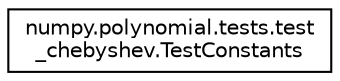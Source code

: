 digraph "Graphical Class Hierarchy"
{
 // LATEX_PDF_SIZE
  edge [fontname="Helvetica",fontsize="10",labelfontname="Helvetica",labelfontsize="10"];
  node [fontname="Helvetica",fontsize="10",shape=record];
  rankdir="LR";
  Node0 [label="numpy.polynomial.tests.test\l_chebyshev.TestConstants",height=0.2,width=0.4,color="black", fillcolor="white", style="filled",URL="$classnumpy_1_1polynomial_1_1tests_1_1test__chebyshev_1_1TestConstants.html",tooltip=" "];
}
